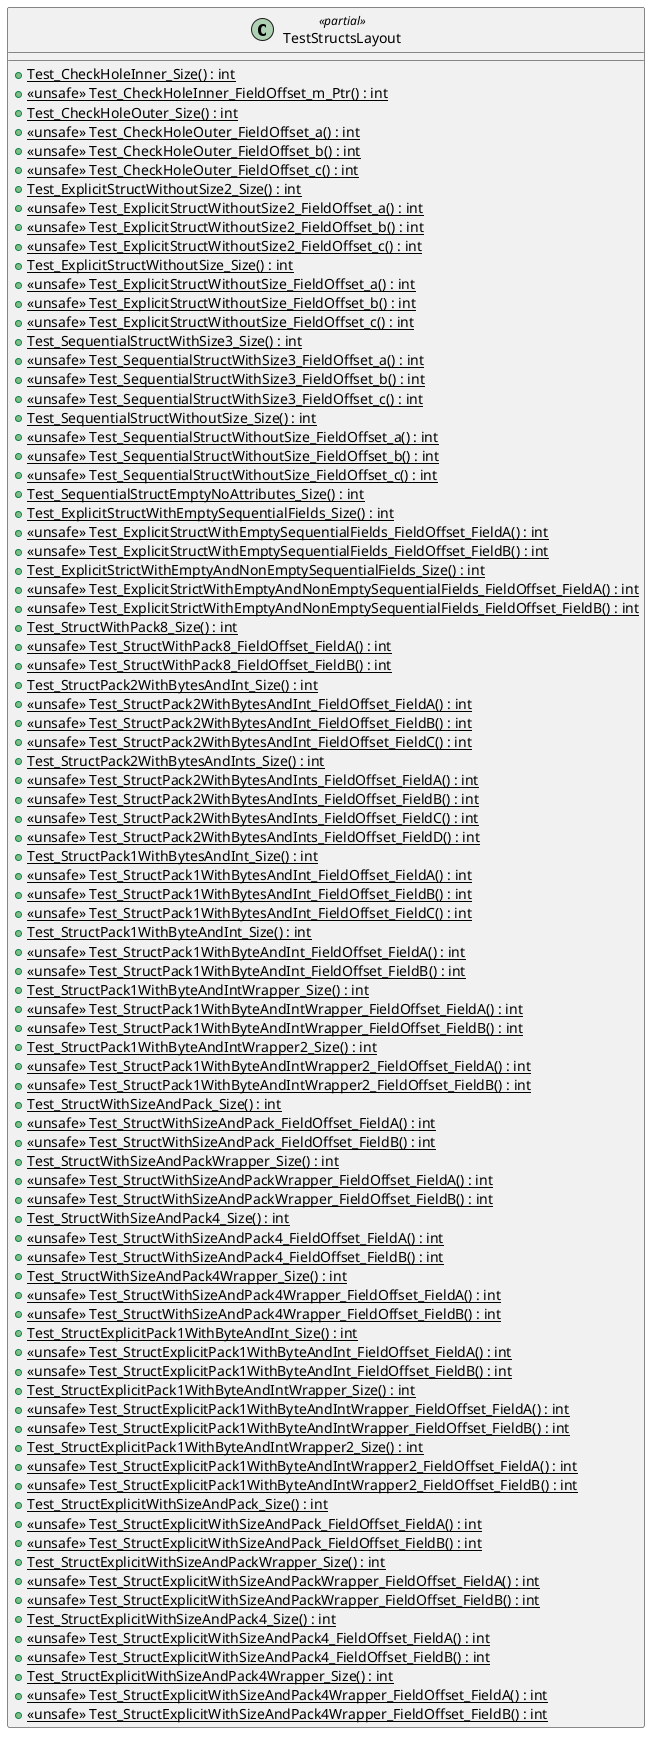 @startuml
class TestStructsLayout <<partial>> {
    + {static} Test_CheckHoleInner_Size() : int
    + {static} <<unsafe>> Test_CheckHoleInner_FieldOffset_m_Ptr() : int
    + {static} Test_CheckHoleOuter_Size() : int
    + {static} <<unsafe>> Test_CheckHoleOuter_FieldOffset_a() : int
    + {static} <<unsafe>> Test_CheckHoleOuter_FieldOffset_b() : int
    + {static} <<unsafe>> Test_CheckHoleOuter_FieldOffset_c() : int
    + {static} Test_ExplicitStructWithoutSize2_Size() : int
    + {static} <<unsafe>> Test_ExplicitStructWithoutSize2_FieldOffset_a() : int
    + {static} <<unsafe>> Test_ExplicitStructWithoutSize2_FieldOffset_b() : int
    + {static} <<unsafe>> Test_ExplicitStructWithoutSize2_FieldOffset_c() : int
    + {static} Test_ExplicitStructWithoutSize_Size() : int
    + {static} <<unsafe>> Test_ExplicitStructWithoutSize_FieldOffset_a() : int
    + {static} <<unsafe>> Test_ExplicitStructWithoutSize_FieldOffset_b() : int
    + {static} <<unsafe>> Test_ExplicitStructWithoutSize_FieldOffset_c() : int
    + {static} Test_SequentialStructWithSize3_Size() : int
    + {static} <<unsafe>> Test_SequentialStructWithSize3_FieldOffset_a() : int
    + {static} <<unsafe>> Test_SequentialStructWithSize3_FieldOffset_b() : int
    + {static} <<unsafe>> Test_SequentialStructWithSize3_FieldOffset_c() : int
    + {static} Test_SequentialStructWithoutSize_Size() : int
    + {static} <<unsafe>> Test_SequentialStructWithoutSize_FieldOffset_a() : int
    + {static} <<unsafe>> Test_SequentialStructWithoutSize_FieldOffset_b() : int
    + {static} <<unsafe>> Test_SequentialStructWithoutSize_FieldOffset_c() : int
    + {static} Test_SequentialStructEmptyNoAttributes_Size() : int
    + {static} Test_ExplicitStructWithEmptySequentialFields_Size() : int
    + {static} <<unsafe>> Test_ExplicitStructWithEmptySequentialFields_FieldOffset_FieldA() : int
    + {static} <<unsafe>> Test_ExplicitStructWithEmptySequentialFields_FieldOffset_FieldB() : int
    + {static} Test_ExplicitStrictWithEmptyAndNonEmptySequentialFields_Size() : int
    + {static} <<unsafe>> Test_ExplicitStrictWithEmptyAndNonEmptySequentialFields_FieldOffset_FieldA() : int
    + {static} <<unsafe>> Test_ExplicitStrictWithEmptyAndNonEmptySequentialFields_FieldOffset_FieldB() : int
    + {static} Test_StructWithPack8_Size() : int
    + {static} <<unsafe>> Test_StructWithPack8_FieldOffset_FieldA() : int
    + {static} <<unsafe>> Test_StructWithPack8_FieldOffset_FieldB() : int
    + {static} Test_StructPack2WithBytesAndInt_Size() : int
    + {static} <<unsafe>> Test_StructPack2WithBytesAndInt_FieldOffset_FieldA() : int
    + {static} <<unsafe>> Test_StructPack2WithBytesAndInt_FieldOffset_FieldB() : int
    + {static} <<unsafe>> Test_StructPack2WithBytesAndInt_FieldOffset_FieldC() : int
    + {static} Test_StructPack2WithBytesAndInts_Size() : int
    + {static} <<unsafe>> Test_StructPack2WithBytesAndInts_FieldOffset_FieldA() : int
    + {static} <<unsafe>> Test_StructPack2WithBytesAndInts_FieldOffset_FieldB() : int
    + {static} <<unsafe>> Test_StructPack2WithBytesAndInts_FieldOffset_FieldC() : int
    + {static} <<unsafe>> Test_StructPack2WithBytesAndInts_FieldOffset_FieldD() : int
    + {static} Test_StructPack1WithBytesAndInt_Size() : int
    + {static} <<unsafe>> Test_StructPack1WithBytesAndInt_FieldOffset_FieldA() : int
    + {static} <<unsafe>> Test_StructPack1WithBytesAndInt_FieldOffset_FieldB() : int
    + {static} <<unsafe>> Test_StructPack1WithBytesAndInt_FieldOffset_FieldC() : int
    + {static} Test_StructPack1WithByteAndInt_Size() : int
    + {static} <<unsafe>> Test_StructPack1WithByteAndInt_FieldOffset_FieldA() : int
    + {static} <<unsafe>> Test_StructPack1WithByteAndInt_FieldOffset_FieldB() : int
    + {static} Test_StructPack1WithByteAndIntWrapper_Size() : int
    + {static} <<unsafe>> Test_StructPack1WithByteAndIntWrapper_FieldOffset_FieldA() : int
    + {static} <<unsafe>> Test_StructPack1WithByteAndIntWrapper_FieldOffset_FieldB() : int
    + {static} Test_StructPack1WithByteAndIntWrapper2_Size() : int
    + {static} <<unsafe>> Test_StructPack1WithByteAndIntWrapper2_FieldOffset_FieldA() : int
    + {static} <<unsafe>> Test_StructPack1WithByteAndIntWrapper2_FieldOffset_FieldB() : int
    + {static} Test_StructWithSizeAndPack_Size() : int
    + {static} <<unsafe>> Test_StructWithSizeAndPack_FieldOffset_FieldA() : int
    + {static} <<unsafe>> Test_StructWithSizeAndPack_FieldOffset_FieldB() : int
    + {static} Test_StructWithSizeAndPackWrapper_Size() : int
    + {static} <<unsafe>> Test_StructWithSizeAndPackWrapper_FieldOffset_FieldA() : int
    + {static} <<unsafe>> Test_StructWithSizeAndPackWrapper_FieldOffset_FieldB() : int
    + {static} Test_StructWithSizeAndPack4_Size() : int
    + {static} <<unsafe>> Test_StructWithSizeAndPack4_FieldOffset_FieldA() : int
    + {static} <<unsafe>> Test_StructWithSizeAndPack4_FieldOffset_FieldB() : int
    + {static} Test_StructWithSizeAndPack4Wrapper_Size() : int
    + {static} <<unsafe>> Test_StructWithSizeAndPack4Wrapper_FieldOffset_FieldA() : int
    + {static} <<unsafe>> Test_StructWithSizeAndPack4Wrapper_FieldOffset_FieldB() : int
    + {static} Test_StructExplicitPack1WithByteAndInt_Size() : int
    + {static} <<unsafe>> Test_StructExplicitPack1WithByteAndInt_FieldOffset_FieldA() : int
    + {static} <<unsafe>> Test_StructExplicitPack1WithByteAndInt_FieldOffset_FieldB() : int
    + {static} Test_StructExplicitPack1WithByteAndIntWrapper_Size() : int
    + {static} <<unsafe>> Test_StructExplicitPack1WithByteAndIntWrapper_FieldOffset_FieldA() : int
    + {static} <<unsafe>> Test_StructExplicitPack1WithByteAndIntWrapper_FieldOffset_FieldB() : int
    + {static} Test_StructExplicitPack1WithByteAndIntWrapper2_Size() : int
    + {static} <<unsafe>> Test_StructExplicitPack1WithByteAndIntWrapper2_FieldOffset_FieldA() : int
    + {static} <<unsafe>> Test_StructExplicitPack1WithByteAndIntWrapper2_FieldOffset_FieldB() : int
    + {static} Test_StructExplicitWithSizeAndPack_Size() : int
    + {static} <<unsafe>> Test_StructExplicitWithSizeAndPack_FieldOffset_FieldA() : int
    + {static} <<unsafe>> Test_StructExplicitWithSizeAndPack_FieldOffset_FieldB() : int
    + {static} Test_StructExplicitWithSizeAndPackWrapper_Size() : int
    + {static} <<unsafe>> Test_StructExplicitWithSizeAndPackWrapper_FieldOffset_FieldA() : int
    + {static} <<unsafe>> Test_StructExplicitWithSizeAndPackWrapper_FieldOffset_FieldB() : int
    + {static} Test_StructExplicitWithSizeAndPack4_Size() : int
    + {static} <<unsafe>> Test_StructExplicitWithSizeAndPack4_FieldOffset_FieldA() : int
    + {static} <<unsafe>> Test_StructExplicitWithSizeAndPack4_FieldOffset_FieldB() : int
    + {static} Test_StructExplicitWithSizeAndPack4Wrapper_Size() : int
    + {static} <<unsafe>> Test_StructExplicitWithSizeAndPack4Wrapper_FieldOffset_FieldA() : int
    + {static} <<unsafe>> Test_StructExplicitWithSizeAndPack4Wrapper_FieldOffset_FieldB() : int
}
@enduml

